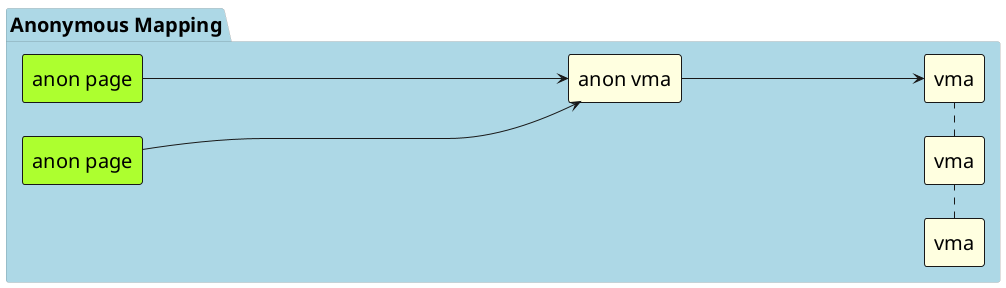 @startuml
scale 1/1
left to right direction
skinparam Component {
    FontSize 20
    BorderThickness 1
}
skinparam ComponentStyle rectangle
skinparam Package {
    FontSize 20
    BorderThickness 0
}

package "Anonymous Mapping" #LightBlue {
    component "anon page" as ap1 #GreenYellow
    component "anon page" as ap2 #GreenYellow
    component "anon vma" as av1 #LightYellow
    component "vma" as v1 #LightYellow
    component "vma" as v2 #LightYellow
    component "vma" as v3 #LightYellow

    [ap1]-------->[av1]
    [ap2]-------->[av1]
    [av1]----->[v1]
    [v1].left.[v2]
    [v2].left.[v3]
}

@enduml